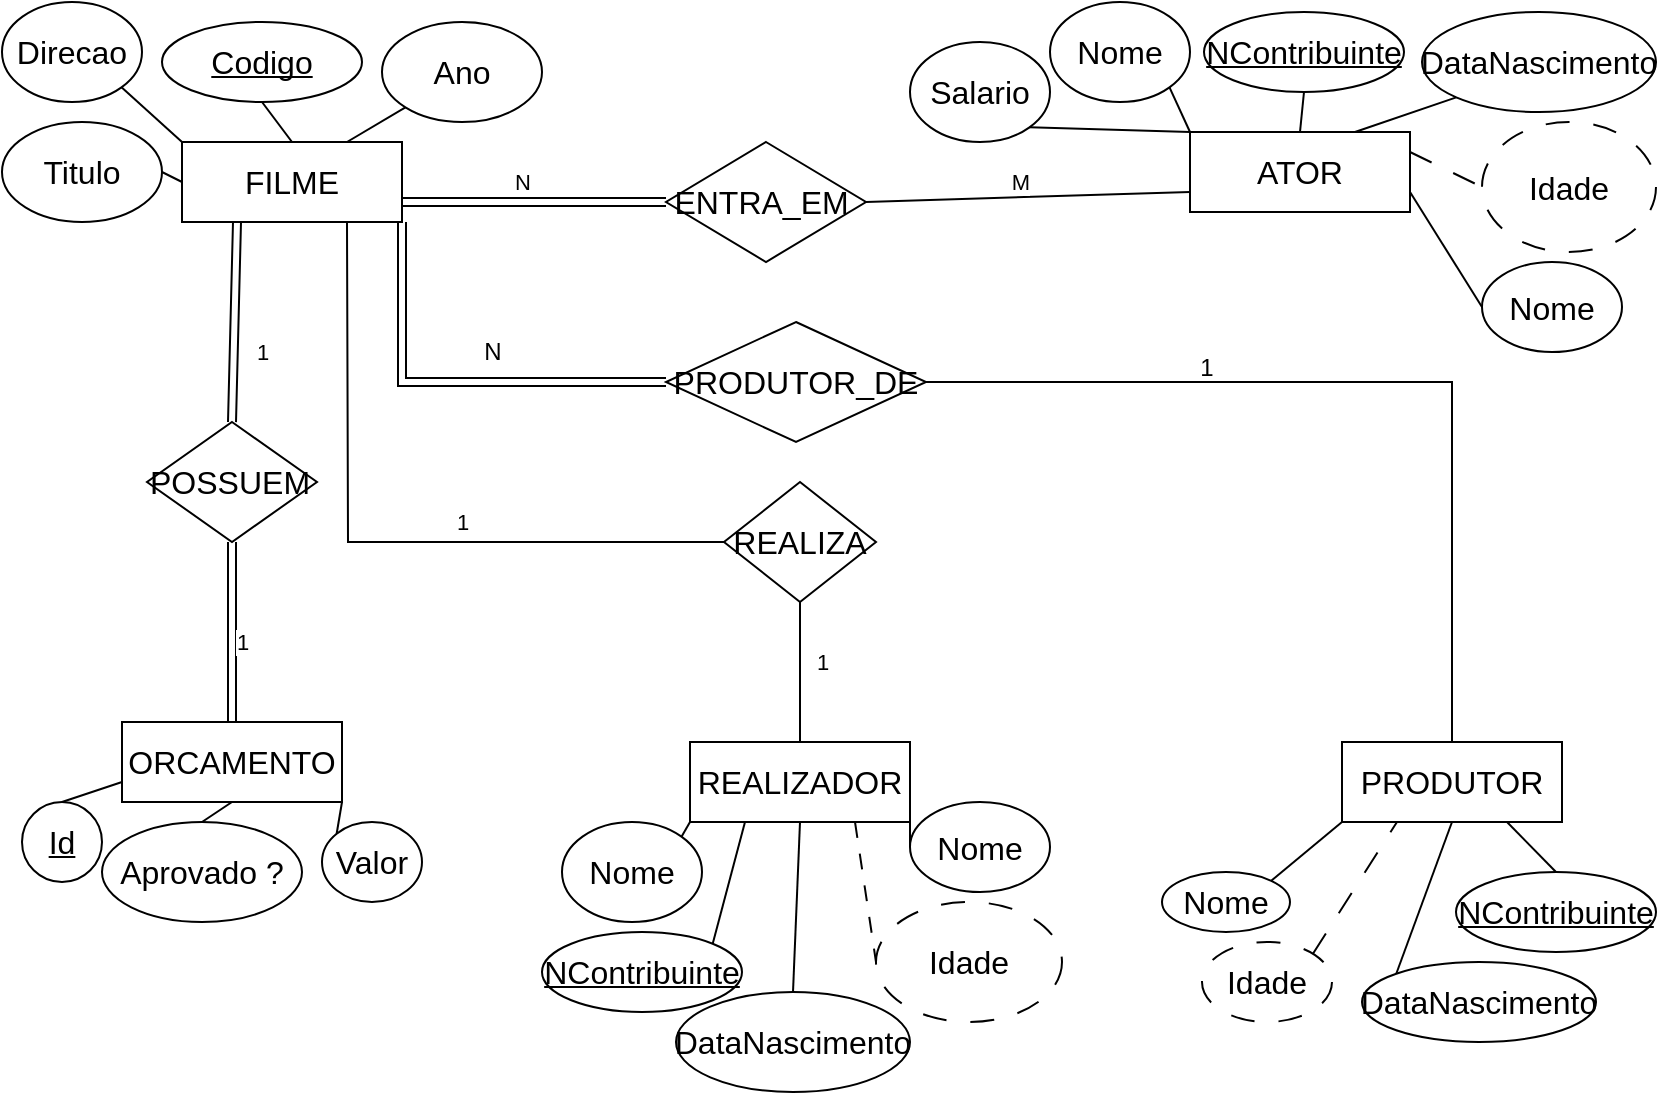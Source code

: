 <mxfile version="28.2.5">
  <diagram name="Página-1" id="8K7tpoxA3R_siYjnnS4K">
    <mxGraphModel dx="1186" dy="755" grid="1" gridSize="10" guides="1" tooltips="1" connect="1" arrows="1" fold="1" page="1" pageScale="1" pageWidth="827" pageHeight="1169" math="0" shadow="0">
      <root>
        <mxCell id="0" />
        <mxCell id="1" parent="0" />
        <mxCell id="0lB4Vq09nzgvaA-5Ge1e-1" value="&lt;b id=&quot;docs-internal-guid-815e2284-7fff-eb22-61d4-32d4265464f4&quot; style=&quot;font-weight:normal;&quot;&gt;&lt;span style=&quot;font-size: 12pt; font-family: Calibri, sans-serif; color: rgb(0, 0, 0); background-color: transparent; font-weight: 400; font-style: normal; font-variant: normal; text-decoration: none; vertical-align: baseline; white-space: pre-wrap;&quot;&gt;FILME&lt;/span&gt;&lt;/b&gt;" style="rounded=0;whiteSpace=wrap;html=1;" parent="1" vertex="1">
          <mxGeometry x="90" y="70" width="110" height="40" as="geometry" />
        </mxCell>
        <mxCell id="0lB4Vq09nzgvaA-5Ge1e-2" value="&lt;span id=&quot;docs-internal-guid-1c5a0b90-7fff-3fd1-f450-5679d7504f5a&quot;&gt;&lt;span style=&quot;font-size: 12pt; font-family: Calibri, sans-serif; background-color: transparent; font-variant-numeric: normal; font-variant-east-asian: normal; font-variant-alternates: normal; font-variant-position: normal; font-variant-emoji: normal; text-decoration-skip-ink: none; vertical-align: baseline; white-space-collapse: preserve;&quot;&gt;Codigo&lt;/span&gt;&lt;/span&gt;" style="ellipse;whiteSpace=wrap;html=1;align=center;fontStyle=4;" parent="1" vertex="1">
          <mxGeometry x="80" y="10" width="100" height="40" as="geometry" />
        </mxCell>
        <mxCell id="0lB4Vq09nzgvaA-5Ge1e-3" value="&lt;span id=&quot;docs-internal-guid-a49dc0af-7fff-7599-b2e2-ed2cc0c8c707&quot;&gt;&lt;span style=&quot;font-size: 12pt; font-family: Calibri, sans-serif; background-color: transparent; font-variant-numeric: normal; font-variant-east-asian: normal; font-variant-alternates: normal; font-variant-position: normal; font-variant-emoji: normal; vertical-align: baseline; white-space-collapse: preserve;&quot;&gt;Titulo&lt;/span&gt;&lt;/span&gt;" style="ellipse;whiteSpace=wrap;html=1;" parent="1" vertex="1">
          <mxGeometry y="60" width="80" height="50" as="geometry" />
        </mxCell>
        <mxCell id="0lB4Vq09nzgvaA-5Ge1e-4" value="&lt;span id=&quot;docs-internal-guid-a49dc0af-7fff-7599-b2e2-ed2cc0c8c707&quot;&gt;&lt;span style=&quot;font-size: 12pt; font-family: Calibri, sans-serif; background-color: transparent; font-variant-numeric: normal; font-variant-east-asian: normal; font-variant-alternates: normal; font-variant-position: normal; font-variant-emoji: normal; vertical-align: baseline; white-space-collapse: preserve;&quot;&gt;Ano&lt;/span&gt;&lt;/span&gt;" style="ellipse;whiteSpace=wrap;html=1;" parent="1" vertex="1">
          <mxGeometry x="190" y="10" width="80" height="50" as="geometry" />
        </mxCell>
        <mxCell id="0lB4Vq09nzgvaA-5Ge1e-5" value="&lt;span id=&quot;docs-internal-guid-3ada2ad1-7fff-e562-e526-2cc0d2ab619f&quot;&gt;&lt;span style=&quot;font-size: 12pt; font-family: Calibri, sans-serif; background-color: transparent; font-variant-numeric: normal; font-variant-east-asian: normal; font-variant-alternates: normal; font-variant-position: normal; font-variant-emoji: normal; vertical-align: baseline; white-space-collapse: preserve;&quot;&gt;Direcao&lt;/span&gt;&lt;/span&gt;" style="ellipse;whiteSpace=wrap;html=1;" parent="1" vertex="1">
          <mxGeometry width="70" height="50" as="geometry" />
        </mxCell>
        <mxCell id="0lB4Vq09nzgvaA-5Ge1e-6" value="" style="endArrow=none;html=1;rounded=0;entryX=1;entryY=1;entryDx=0;entryDy=0;exitX=0;exitY=0;exitDx=0;exitDy=0;" parent="1" source="0lB4Vq09nzgvaA-5Ge1e-1" target="0lB4Vq09nzgvaA-5Ge1e-5" edge="1">
          <mxGeometry width="50" height="50" relative="1" as="geometry">
            <mxPoint x="120" y="200" as="sourcePoint" />
            <mxPoint x="170" y="150" as="targetPoint" />
          </mxGeometry>
        </mxCell>
        <mxCell id="0lB4Vq09nzgvaA-5Ge1e-7" value="" style="endArrow=none;html=1;rounded=0;entryX=1;entryY=0.5;entryDx=0;entryDy=0;exitX=0;exitY=0.5;exitDx=0;exitDy=0;" parent="1" source="0lB4Vq09nzgvaA-5Ge1e-1" target="0lB4Vq09nzgvaA-5Ge1e-3" edge="1">
          <mxGeometry width="50" height="50" relative="1" as="geometry">
            <mxPoint x="40" y="210" as="sourcePoint" />
            <mxPoint x="90" y="160" as="targetPoint" />
          </mxGeometry>
        </mxCell>
        <mxCell id="0lB4Vq09nzgvaA-5Ge1e-8" value="" style="endArrow=none;html=1;rounded=0;entryX=0.5;entryY=1;entryDx=0;entryDy=0;exitX=0.5;exitY=0;exitDx=0;exitDy=0;" parent="1" source="0lB4Vq09nzgvaA-5Ge1e-1" target="0lB4Vq09nzgvaA-5Ge1e-2" edge="1">
          <mxGeometry width="50" height="50" relative="1" as="geometry">
            <mxPoint x="110" y="230" as="sourcePoint" />
            <mxPoint x="160" y="180" as="targetPoint" />
          </mxGeometry>
        </mxCell>
        <mxCell id="0lB4Vq09nzgvaA-5Ge1e-9" value="" style="endArrow=none;html=1;rounded=0;entryX=0;entryY=1;entryDx=0;entryDy=0;exitX=0.75;exitY=0;exitDx=0;exitDy=0;" parent="1" source="0lB4Vq09nzgvaA-5Ge1e-1" target="0lB4Vq09nzgvaA-5Ge1e-4" edge="1">
          <mxGeometry width="50" height="50" relative="1" as="geometry">
            <mxPoint x="280" y="160" as="sourcePoint" />
            <mxPoint x="330" y="110" as="targetPoint" />
          </mxGeometry>
        </mxCell>
        <mxCell id="0lB4Vq09nzgvaA-5Ge1e-10" value="&lt;span id=&quot;docs-internal-guid-6415472f-7fff-2308-1182-6f90fa5653c6&quot;&gt;&lt;span style=&quot;font-size: 12pt; font-family: Calibri, sans-serif; background-color: transparent; font-variant-numeric: normal; font-variant-east-asian: normal; font-variant-alternates: normal; font-variant-position: normal; font-variant-emoji: normal; vertical-align: baseline; white-space-collapse: preserve;&quot;&gt;ATOR&lt;/span&gt;&lt;/span&gt;" style="rounded=0;whiteSpace=wrap;html=1;" parent="1" vertex="1">
          <mxGeometry x="594" y="65" width="110" height="40" as="geometry" />
        </mxCell>
        <mxCell id="0lB4Vq09nzgvaA-5Ge1e-11" value="&lt;span id=&quot;docs-internal-guid-c499b43a-7fff-dcf8-9cac-567bfef0eff2&quot;&gt;&lt;span style=&quot;font-size: 12pt; font-family: Calibri, sans-serif; background-color: transparent; font-variant-numeric: normal; font-variant-east-asian: normal; font-variant-alternates: normal; font-variant-position: normal; font-variant-emoji: normal; text-decoration-skip-ink: none; vertical-align: baseline; white-space-collapse: preserve;&quot;&gt;NContribuinte&lt;/span&gt;&lt;/span&gt;" style="ellipse;whiteSpace=wrap;html=1;align=center;fontStyle=4;" parent="1" vertex="1">
          <mxGeometry x="601" y="5" width="100" height="40" as="geometry" />
        </mxCell>
        <mxCell id="0lB4Vq09nzgvaA-5Ge1e-12" value="&lt;span id=&quot;docs-internal-guid-5a438c75-7fff-9c65-5d62-f699ca10962f&quot;&gt;&lt;span style=&quot;font-size: 12pt; font-family: Calibri, sans-serif; background-color: transparent; font-variant-numeric: normal; font-variant-east-asian: normal; font-variant-alternates: normal; font-variant-position: normal; font-variant-emoji: normal; vertical-align: baseline; white-space-collapse: preserve;&quot;&gt;Idade&lt;/span&gt;&lt;/span&gt;" style="ellipse;whiteSpace=wrap;html=1;dashed=1;dashPattern=12 12;" parent="1" vertex="1">
          <mxGeometry x="740" y="60" width="87" height="65" as="geometry" />
        </mxCell>
        <mxCell id="0lB4Vq09nzgvaA-5Ge1e-13" value="&lt;span id=&quot;docs-internal-guid-d925fdd6-7fff-79f9-32c5-916fdf529162&quot;&gt;&lt;span style=&quot;font-size: 12pt; font-family: Calibri, sans-serif; background-color: transparent; font-variant-numeric: normal; font-variant-east-asian: normal; font-variant-alternates: normal; font-variant-position: normal; font-variant-emoji: normal; vertical-align: baseline; white-space-collapse: preserve;&quot;&gt;DataNascimento&lt;/span&gt;&lt;/span&gt;" style="ellipse;whiteSpace=wrap;html=1;" parent="1" vertex="1">
          <mxGeometry x="710" y="5" width="117" height="50" as="geometry" />
        </mxCell>
        <mxCell id="0lB4Vq09nzgvaA-5Ge1e-14" value="&lt;span id=&quot;docs-internal-guid-c050b3b0-7fff-f0a9-ab74-1cc61df7f707&quot;&gt;&lt;span style=&quot;font-size: 12pt; font-family: Calibri, sans-serif; background-color: transparent; font-variant-numeric: normal; font-variant-east-asian: normal; font-variant-alternates: normal; font-variant-position: normal; font-variant-emoji: normal; vertical-align: baseline; white-space-collapse: preserve;&quot;&gt;Nome&lt;/span&gt;&lt;/span&gt;" style="ellipse;whiteSpace=wrap;html=1;" parent="1" vertex="1">
          <mxGeometry x="524" width="70" height="50" as="geometry" />
        </mxCell>
        <mxCell id="0lB4Vq09nzgvaA-5Ge1e-15" value="" style="endArrow=none;html=1;rounded=0;entryX=1;entryY=1;entryDx=0;entryDy=0;exitX=0;exitY=0;exitDx=0;exitDy=0;" parent="1" source="0lB4Vq09nzgvaA-5Ge1e-10" target="0lB4Vq09nzgvaA-5Ge1e-14" edge="1">
          <mxGeometry width="50" height="50" relative="1" as="geometry">
            <mxPoint x="534" y="230" as="sourcePoint" />
            <mxPoint x="584" y="180" as="targetPoint" />
          </mxGeometry>
        </mxCell>
        <mxCell id="0lB4Vq09nzgvaA-5Ge1e-17" value="" style="endArrow=none;html=1;rounded=0;entryX=0.5;entryY=1;entryDx=0;entryDy=0;exitX=0.5;exitY=0;exitDx=0;exitDy=0;" parent="1" source="0lB4Vq09nzgvaA-5Ge1e-10" target="0lB4Vq09nzgvaA-5Ge1e-11" edge="1">
          <mxGeometry width="50" height="50" relative="1" as="geometry">
            <mxPoint x="524" y="260" as="sourcePoint" />
            <mxPoint x="574" y="210" as="targetPoint" />
          </mxGeometry>
        </mxCell>
        <mxCell id="0lB4Vq09nzgvaA-5Ge1e-18" value="" style="endArrow=none;html=1;rounded=0;entryX=0;entryY=1;entryDx=0;entryDy=0;exitX=0.75;exitY=0;exitDx=0;exitDy=0;" parent="1" source="0lB4Vq09nzgvaA-5Ge1e-10" target="0lB4Vq09nzgvaA-5Ge1e-13" edge="1">
          <mxGeometry width="50" height="50" relative="1" as="geometry">
            <mxPoint x="694" y="190" as="sourcePoint" />
            <mxPoint x="744" y="140" as="targetPoint" />
          </mxGeometry>
        </mxCell>
        <mxCell id="0lB4Vq09nzgvaA-5Ge1e-20" value="&lt;span id=&quot;docs-internal-guid-80e61f0a-7fff-ccb0-1d2e-0b29a3cf2f2e&quot;&gt;&lt;span style=&quot;font-size: 12pt; font-family: Calibri, sans-serif; background-color: transparent; font-variant-numeric: normal; font-variant-east-asian: normal; font-variant-alternates: normal; font-variant-position: normal; font-variant-emoji: normal; vertical-align: baseline; white-space-collapse: preserve;&quot;&gt;Salario&lt;/span&gt;&lt;/span&gt;" style="ellipse;whiteSpace=wrap;html=1;" parent="1" vertex="1">
          <mxGeometry x="454" y="20" width="70" height="50" as="geometry" />
        </mxCell>
        <mxCell id="0lB4Vq09nzgvaA-5Ge1e-21" value="&lt;span id=&quot;docs-internal-guid-c050b3b0-7fff-f0a9-ab74-1cc61df7f707&quot;&gt;&lt;span style=&quot;font-size: 12pt; font-family: Calibri, sans-serif; background-color: transparent; font-variant-numeric: normal; font-variant-east-asian: normal; font-variant-alternates: normal; font-variant-position: normal; font-variant-emoji: normal; vertical-align: baseline; white-space-collapse: preserve;&quot;&gt;Nome&lt;/span&gt;&lt;/span&gt;" style="ellipse;whiteSpace=wrap;html=1;" parent="1" vertex="1">
          <mxGeometry x="740" y="130" width="70" height="45" as="geometry" />
        </mxCell>
        <mxCell id="0lB4Vq09nzgvaA-5Ge1e-23" value="" style="endArrow=none;html=1;rounded=0;entryX=1;entryY=1;entryDx=0;entryDy=0;exitX=0;exitY=0;exitDx=0;exitDy=0;" parent="1" source="0lB4Vq09nzgvaA-5Ge1e-10" target="0lB4Vq09nzgvaA-5Ge1e-20" edge="1">
          <mxGeometry width="50" height="50" relative="1" as="geometry">
            <mxPoint x="510" y="180" as="sourcePoint" />
            <mxPoint x="560" y="130" as="targetPoint" />
          </mxGeometry>
        </mxCell>
        <mxCell id="0lB4Vq09nzgvaA-5Ge1e-24" value="" style="endArrow=none;html=1;rounded=0;entryX=0;entryY=0.5;entryDx=0;entryDy=0;exitX=1;exitY=0.25;exitDx=0;exitDy=0;dashed=1;dashPattern=12 12;" parent="1" source="0lB4Vq09nzgvaA-5Ge1e-10" target="0lB4Vq09nzgvaA-5Ge1e-12" edge="1">
          <mxGeometry width="50" height="50" relative="1" as="geometry">
            <mxPoint x="640" y="290" as="sourcePoint" />
            <mxPoint x="690" y="240" as="targetPoint" />
          </mxGeometry>
        </mxCell>
        <mxCell id="0lB4Vq09nzgvaA-5Ge1e-25" value="" style="endArrow=none;html=1;rounded=0;entryX=0;entryY=0.5;entryDx=0;entryDy=0;exitX=1;exitY=0.75;exitDx=0;exitDy=0;" parent="1" source="0lB4Vq09nzgvaA-5Ge1e-10" target="0lB4Vq09nzgvaA-5Ge1e-21" edge="1">
          <mxGeometry width="50" height="50" relative="1" as="geometry">
            <mxPoint x="530" y="310" as="sourcePoint" />
            <mxPoint x="580" y="260" as="targetPoint" />
          </mxGeometry>
        </mxCell>
        <mxCell id="0lB4Vq09nzgvaA-5Ge1e-26" value="&lt;span id=&quot;docs-internal-guid-45fd0d4c-7fff-7de2-0f86-fea19dea1c58&quot;&gt;&lt;span style=&quot;font-size: 12pt; font-family: Calibri, sans-serif; background-color: transparent; font-variant-numeric: normal; font-variant-east-asian: normal; font-variant-alternates: normal; font-variant-position: normal; font-variant-emoji: normal; vertical-align: baseline; white-space-collapse: preserve;&quot;&gt;REALIZADOR&lt;/span&gt;&lt;/span&gt;" style="rounded=0;whiteSpace=wrap;html=1;" parent="1" vertex="1">
          <mxGeometry x="344" y="370" width="110" height="40" as="geometry" />
        </mxCell>
        <mxCell id="0lB4Vq09nzgvaA-5Ge1e-27" value="&lt;span id=&quot;docs-internal-guid-c499b43a-7fff-dcf8-9cac-567bfef0eff2&quot;&gt;&lt;span style=&quot;font-size: 12pt; font-family: Calibri, sans-serif; background-color: transparent; font-variant-numeric: normal; font-variant-east-asian: normal; font-variant-alternates: normal; font-variant-position: normal; font-variant-emoji: normal; text-decoration-skip-ink: none; vertical-align: baseline; white-space-collapse: preserve;&quot;&gt;NContribuinte&lt;/span&gt;&lt;/span&gt;" style="ellipse;whiteSpace=wrap;html=1;align=center;fontStyle=4;" parent="1" vertex="1">
          <mxGeometry x="270" y="465" width="100" height="40" as="geometry" />
        </mxCell>
        <mxCell id="0lB4Vq09nzgvaA-5Ge1e-28" value="&lt;span id=&quot;docs-internal-guid-5a438c75-7fff-9c65-5d62-f699ca10962f&quot;&gt;&lt;span style=&quot;font-size: 12pt; font-family: Calibri, sans-serif; background-color: transparent; font-variant-numeric: normal; font-variant-east-asian: normal; font-variant-alternates: normal; font-variant-position: normal; font-variant-emoji: normal; vertical-align: baseline; white-space-collapse: preserve;&quot;&gt;Idade&lt;/span&gt;&lt;/span&gt;" style="ellipse;whiteSpace=wrap;html=1;dashed=1;dashPattern=12 12;" parent="1" vertex="1">
          <mxGeometry x="437" y="450" width="93" height="60" as="geometry" />
        </mxCell>
        <mxCell id="0lB4Vq09nzgvaA-5Ge1e-29" value="&lt;span id=&quot;docs-internal-guid-d925fdd6-7fff-79f9-32c5-916fdf529162&quot;&gt;&lt;span style=&quot;font-size: 12pt; font-family: Calibri, sans-serif; background-color: transparent; font-variant-numeric: normal; font-variant-east-asian: normal; font-variant-alternates: normal; font-variant-position: normal; font-variant-emoji: normal; vertical-align: baseline; white-space-collapse: preserve;&quot;&gt;DataNascimento&lt;/span&gt;&lt;/span&gt;" style="ellipse;whiteSpace=wrap;html=1;" parent="1" vertex="1">
          <mxGeometry x="337" y="495" width="117" height="50" as="geometry" />
        </mxCell>
        <mxCell id="0lB4Vq09nzgvaA-5Ge1e-30" value="" style="endArrow=none;html=1;rounded=0;entryX=1;entryY=0;entryDx=0;entryDy=0;exitX=0;exitY=1;exitDx=0;exitDy=0;" parent="1" source="0lB4Vq09nzgvaA-5Ge1e-26" target="0lB4Vq09nzgvaA-5Ge1e-38" edge="1">
          <mxGeometry width="50" height="50" relative="1" as="geometry">
            <mxPoint x="280" y="505" as="sourcePoint" />
            <mxPoint x="330" y="318" as="targetPoint" />
          </mxGeometry>
        </mxCell>
        <mxCell id="0lB4Vq09nzgvaA-5Ge1e-31" value="" style="endArrow=none;html=1;rounded=0;entryX=1;entryY=0;entryDx=0;entryDy=0;exitX=0.25;exitY=1;exitDx=0;exitDy=0;" parent="1" source="0lB4Vq09nzgvaA-5Ge1e-26" target="0lB4Vq09nzgvaA-5Ge1e-27" edge="1">
          <mxGeometry width="50" height="50" relative="1" as="geometry">
            <mxPoint x="270" y="535" as="sourcePoint" />
            <mxPoint x="320" y="485" as="targetPoint" />
          </mxGeometry>
        </mxCell>
        <mxCell id="0lB4Vq09nzgvaA-5Ge1e-32" value="" style="endArrow=none;html=1;rounded=0;entryX=0.5;entryY=0;entryDx=0;entryDy=0;exitX=0.5;exitY=1;exitDx=0;exitDy=0;" parent="1" source="0lB4Vq09nzgvaA-5Ge1e-26" target="0lB4Vq09nzgvaA-5Ge1e-29" edge="1">
          <mxGeometry width="50" height="50" relative="1" as="geometry">
            <mxPoint x="440" y="465" as="sourcePoint" />
            <mxPoint x="490" y="415" as="targetPoint" />
          </mxGeometry>
        </mxCell>
        <mxCell id="0lB4Vq09nzgvaA-5Ge1e-34" value="&lt;span id=&quot;docs-internal-guid-c050b3b0-7fff-f0a9-ab74-1cc61df7f707&quot;&gt;&lt;span style=&quot;font-size: 12pt; font-family: Calibri, sans-serif; background-color: transparent; font-variant-numeric: normal; font-variant-east-asian: normal; font-variant-alternates: normal; font-variant-position: normal; font-variant-emoji: normal; vertical-align: baseline; white-space-collapse: preserve;&quot;&gt;Nome&lt;/span&gt;&lt;/span&gt;" style="ellipse;whiteSpace=wrap;html=1;" parent="1" vertex="1">
          <mxGeometry x="454" y="400" width="70" height="45" as="geometry" />
        </mxCell>
        <mxCell id="0lB4Vq09nzgvaA-5Ge1e-36" value="" style="endArrow=none;html=1;rounded=0;entryX=0;entryY=0.5;entryDx=0;entryDy=0;exitX=0.75;exitY=1;exitDx=0;exitDy=0;dashed=1;dashPattern=8 8;" parent="1" source="0lB4Vq09nzgvaA-5Ge1e-26" target="0lB4Vq09nzgvaA-5Ge1e-28" edge="1">
          <mxGeometry width="50" height="50" relative="1" as="geometry">
            <mxPoint x="386" y="565" as="sourcePoint" />
            <mxPoint x="436" y="515" as="targetPoint" />
          </mxGeometry>
        </mxCell>
        <mxCell id="0lB4Vq09nzgvaA-5Ge1e-37" value="" style="endArrow=none;html=1;rounded=0;entryX=0;entryY=0.5;entryDx=0;entryDy=0;exitX=1;exitY=1;exitDx=0;exitDy=0;" parent="1" source="0lB4Vq09nzgvaA-5Ge1e-26" target="0lB4Vq09nzgvaA-5Ge1e-34" edge="1">
          <mxGeometry width="50" height="50" relative="1" as="geometry">
            <mxPoint x="490" y="400" as="sourcePoint" />
            <mxPoint x="326" y="535" as="targetPoint" />
          </mxGeometry>
        </mxCell>
        <mxCell id="0lB4Vq09nzgvaA-5Ge1e-38" value="&lt;span id=&quot;docs-internal-guid-c050b3b0-7fff-f0a9-ab74-1cc61df7f707&quot;&gt;&lt;span style=&quot;font-size: 12pt; font-family: Calibri, sans-serif; background-color: transparent; font-variant-numeric: normal; font-variant-east-asian: normal; font-variant-alternates: normal; font-variant-position: normal; font-variant-emoji: normal; vertical-align: baseline; white-space-collapse: preserve;&quot;&gt;Nome&lt;/span&gt;&lt;/span&gt;" style="ellipse;whiteSpace=wrap;html=1;" parent="1" vertex="1">
          <mxGeometry x="280" y="410" width="70" height="50" as="geometry" />
        </mxCell>
        <mxCell id="0lB4Vq09nzgvaA-5Ge1e-39" value="&lt;span id=&quot;docs-internal-guid-3d1653a0-7fff-4349-0afc-a52193a4a132&quot;&gt;&lt;span style=&quot;font-size: 12pt; font-family: Calibri, sans-serif; background-color: transparent; font-variant-numeric: normal; font-variant-east-asian: normal; font-variant-alternates: normal; font-variant-position: normal; font-variant-emoji: normal; vertical-align: baseline; white-space-collapse: preserve;&quot;&gt;PRODUTOR&lt;/span&gt;&lt;/span&gt;" style="rounded=0;whiteSpace=wrap;html=1;" parent="1" vertex="1">
          <mxGeometry x="670" y="370" width="110" height="40" as="geometry" />
        </mxCell>
        <mxCell id="0lB4Vq09nzgvaA-5Ge1e-40" value="&lt;span id=&quot;docs-internal-guid-165ad30c-7fff-60be-198a-03f38afca0aa&quot;&gt;&lt;span style=&quot;font-size: 12pt; font-family: Calibri, sans-serif; background-color: transparent; font-variant-numeric: normal; font-variant-east-asian: normal; font-variant-alternates: normal; font-variant-position: normal; font-variant-emoji: normal; vertical-align: baseline; white-space-collapse: preserve;&quot;&gt;ORCAMENTO&lt;/span&gt;&lt;/span&gt;" style="rounded=0;whiteSpace=wrap;html=1;" parent="1" vertex="1">
          <mxGeometry x="60" y="360" width="110" height="40" as="geometry" />
        </mxCell>
        <mxCell id="0lB4Vq09nzgvaA-5Ge1e-41" value="&lt;span id=&quot;docs-internal-guid-1e6c0511-7fff-9fca-7ff2-03e77b7e201c&quot;&gt;&lt;span style=&quot;font-size: 12pt; font-family: Calibri, sans-serif; background-color: transparent; font-variant-numeric: normal; font-variant-east-asian: normal; font-variant-alternates: normal; font-variant-position: normal; font-variant-emoji: normal; text-decoration-skip-ink: none; vertical-align: baseline; white-space-collapse: preserve;&quot;&gt;Id&lt;/span&gt;&lt;/span&gt;" style="ellipse;whiteSpace=wrap;html=1;align=center;fontStyle=4;" parent="1" vertex="1">
          <mxGeometry x="10" y="400" width="40" height="40" as="geometry" />
        </mxCell>
        <mxCell id="0lB4Vq09nzgvaA-5Ge1e-43" value="&lt;span id=&quot;docs-internal-guid-c3d513ac-7fff-f8e7-2725-ab80e7daf949&quot;&gt;&lt;span style=&quot;font-size: 12pt; font-family: Calibri, sans-serif; background-color: transparent; font-variant-numeric: normal; font-variant-east-asian: normal; font-variant-alternates: normal; font-variant-position: normal; font-variant-emoji: normal; vertical-align: baseline; white-space-collapse: preserve;&quot;&gt;Valor&lt;/span&gt;&lt;/span&gt;" style="ellipse;whiteSpace=wrap;html=1;" parent="1" vertex="1">
          <mxGeometry x="160" y="410" width="50" height="40" as="geometry" />
        </mxCell>
        <mxCell id="0lB4Vq09nzgvaA-5Ge1e-44" value="&lt;span id=&quot;docs-internal-guid-97f9ce97-7fff-d372-d03e-e07249d8e8b6&quot;&gt;&lt;span style=&quot;font-size: 12pt; font-family: Calibri, sans-serif; background-color: transparent; font-variant-numeric: normal; font-variant-east-asian: normal; font-variant-alternates: normal; font-variant-position: normal; font-variant-emoji: normal; vertical-align: baseline; white-space-collapse: preserve;&quot;&gt;Aprovado ?&lt;/span&gt;&lt;/span&gt;" style="ellipse;whiteSpace=wrap;html=1;" parent="1" vertex="1">
          <mxGeometry x="50" y="410" width="100" height="50" as="geometry" />
        </mxCell>
        <mxCell id="0lB4Vq09nzgvaA-5Ge1e-45" value="&lt;span id=&quot;docs-internal-guid-c499b43a-7fff-dcf8-9cac-567bfef0eff2&quot;&gt;&lt;span style=&quot;font-size: 12pt; font-family: Calibri, sans-serif; background-color: transparent; font-variant-numeric: normal; font-variant-east-asian: normal; font-variant-alternates: normal; font-variant-position: normal; font-variant-emoji: normal; text-decoration-skip-ink: none; vertical-align: baseline; white-space-collapse: preserve;&quot;&gt;NContribuinte&lt;/span&gt;&lt;/span&gt;" style="ellipse;whiteSpace=wrap;html=1;align=center;fontStyle=4;" parent="1" vertex="1">
          <mxGeometry x="727" y="435" width="100" height="40" as="geometry" />
        </mxCell>
        <mxCell id="0lB4Vq09nzgvaA-5Ge1e-46" value="&lt;span id=&quot;docs-internal-guid-c050b3b0-7fff-f0a9-ab74-1cc61df7f707&quot;&gt;&lt;span style=&quot;font-size: 12pt; font-family: Calibri, sans-serif; background-color: transparent; font-variant-numeric: normal; font-variant-east-asian: normal; font-variant-alternates: normal; font-variant-position: normal; font-variant-emoji: normal; vertical-align: baseline; white-space-collapse: preserve;&quot;&gt;Nome&lt;/span&gt;&lt;/span&gt;" style="ellipse;whiteSpace=wrap;html=1;" parent="1" vertex="1">
          <mxGeometry x="580" y="435" width="64" height="30" as="geometry" />
        </mxCell>
        <mxCell id="0lB4Vq09nzgvaA-5Ge1e-47" value="&lt;span id=&quot;docs-internal-guid-5a438c75-7fff-9c65-5d62-f699ca10962f&quot;&gt;&lt;span style=&quot;font-size: 12pt; font-family: Calibri, sans-serif; background-color: transparent; font-variant-numeric: normal; font-variant-east-asian: normal; font-variant-alternates: normal; font-variant-position: normal; font-variant-emoji: normal; vertical-align: baseline; white-space-collapse: preserve;&quot;&gt;Idade&lt;/span&gt;&lt;/span&gt;" style="ellipse;whiteSpace=wrap;html=1;dashed=1;dashPattern=12 12;" parent="1" vertex="1">
          <mxGeometry x="600" y="470" width="65" height="40" as="geometry" />
        </mxCell>
        <mxCell id="0lB4Vq09nzgvaA-5Ge1e-48" value="&lt;span id=&quot;docs-internal-guid-d925fdd6-7fff-79f9-32c5-916fdf529162&quot;&gt;&lt;span style=&quot;font-size: 12pt; font-family: Calibri, sans-serif; background-color: transparent; font-variant-numeric: normal; font-variant-east-asian: normal; font-variant-alternates: normal; font-variant-position: normal; font-variant-emoji: normal; vertical-align: baseline; white-space-collapse: preserve;&quot;&gt;DataNascimento&lt;/span&gt;&lt;/span&gt;" style="ellipse;whiteSpace=wrap;html=1;" parent="1" vertex="1">
          <mxGeometry x="680" y="480" width="117" height="40" as="geometry" />
        </mxCell>
        <mxCell id="0lB4Vq09nzgvaA-5Ge1e-49" value="&lt;span id=&quot;docs-internal-guid-70a4a648-7fff-fadc-f8a3-f19f3f8d83e5&quot;&gt;&lt;span style=&quot;font-size: 12pt; font-family: Calibri, sans-serif; background-color: transparent; font-variant-numeric: normal; font-variant-east-asian: normal; font-variant-alternates: normal; font-variant-position: normal; font-variant-emoji: normal; vertical-align: baseline; white-space-collapse: preserve;&quot;&gt;ENTRA_EM &lt;/span&gt;&lt;/span&gt;" style="rhombus;whiteSpace=wrap;html=1;" parent="1" vertex="1">
          <mxGeometry x="332" y="70" width="100" height="60" as="geometry" />
        </mxCell>
        <mxCell id="0lB4Vq09nzgvaA-5Ge1e-50" value="&lt;span id=&quot;docs-internal-guid-e9f00866-7fff-3a86-4756-fbc6b9b9ebce&quot;&gt;&lt;span style=&quot;font-size: 12pt; font-family: Calibri, sans-serif; background-color: transparent; font-variant-numeric: normal; font-variant-east-asian: normal; font-variant-alternates: normal; font-variant-position: normal; font-variant-emoji: normal; vertical-align: baseline; white-space-collapse: preserve;&quot;&gt;REALIZA&lt;/span&gt;&lt;/span&gt;" style="rhombus;whiteSpace=wrap;html=1;" parent="1" vertex="1">
          <mxGeometry x="361" y="240" width="76" height="60" as="geometry" />
        </mxCell>
        <mxCell id="0lB4Vq09nzgvaA-5Ge1e-51" value="&lt;span id=&quot;docs-internal-guid-36789861-7fff-92a0-07ba-5bb289ee6487&quot;&gt;&lt;span style=&quot;font-size: 12pt; font-family: Calibri, sans-serif; background-color: transparent; font-variant-numeric: normal; font-variant-east-asian: normal; font-variant-alternates: normal; font-variant-position: normal; font-variant-emoji: normal; vertical-align: baseline; white-space-collapse: preserve;&quot;&gt;PRODUTOR_DE&lt;/span&gt;&lt;/span&gt;" style="rhombus;whiteSpace=wrap;html=1;" parent="1" vertex="1">
          <mxGeometry x="332" y="160" width="130" height="60" as="geometry" />
        </mxCell>
        <mxCell id="0lB4Vq09nzgvaA-5Ge1e-52" value="&lt;span id=&quot;docs-internal-guid-87538622-7fff-ea3c-db77-05362fa72fff&quot;&gt;&lt;span style=&quot;font-size: 12pt; font-family: Calibri, sans-serif; background-color: transparent; font-variant-numeric: normal; font-variant-east-asian: normal; font-variant-alternates: normal; font-variant-position: normal; font-variant-emoji: normal; vertical-align: baseline; white-space-collapse: preserve;&quot;&gt;POSSUEM &lt;/span&gt;&lt;/span&gt;" style="rhombus;whiteSpace=wrap;html=1;" parent="1" vertex="1">
          <mxGeometry x="72.5" y="210" width="85" height="60" as="geometry" />
        </mxCell>
        <mxCell id="0lB4Vq09nzgvaA-5Ge1e-55" value="" style="endArrow=none;html=1;rounded=0;entryX=0;entryY=0.75;entryDx=0;entryDy=0;exitX=1;exitY=0.5;exitDx=0;exitDy=0;" parent="1" source="0lB4Vq09nzgvaA-5Ge1e-49" target="0lB4Vq09nzgvaA-5Ge1e-10" edge="1">
          <mxGeometry width="50" height="50" relative="1" as="geometry">
            <mxPoint x="460" y="170" as="sourcePoint" />
            <mxPoint x="510" y="120" as="targetPoint" />
          </mxGeometry>
        </mxCell>
        <mxCell id="dgRP-x1t_Kcbrk2lC0J6-2" value="M" style="edgeLabel;html=1;align=center;verticalAlign=middle;resizable=0;points=[];" vertex="1" connectable="0" parent="0lB4Vq09nzgvaA-5Ge1e-55">
          <mxGeometry x="-0.05" relative="1" as="geometry">
            <mxPoint y="-8" as="offset" />
          </mxGeometry>
        </mxCell>
        <mxCell id="0lB4Vq09nzgvaA-5Ge1e-56" value="" style="shape=link;html=1;rounded=0;entryX=0;entryY=0.5;entryDx=0;entryDy=0;exitX=1;exitY=0.75;exitDx=0;exitDy=0;" parent="1" source="0lB4Vq09nzgvaA-5Ge1e-1" target="0lB4Vq09nzgvaA-5Ge1e-49" edge="1">
          <mxGeometry width="100" relative="1" as="geometry">
            <mxPoint x="190" y="150" as="sourcePoint" />
            <mxPoint x="290" y="150" as="targetPoint" />
          </mxGeometry>
        </mxCell>
        <mxCell id="0lB4Vq09nzgvaA-5Ge1e-59" value="N" style="edgeLabel;html=1;align=center;verticalAlign=middle;resizable=0;points=[];" parent="0lB4Vq09nzgvaA-5Ge1e-56" vertex="1" connectable="0">
          <mxGeometry x="-0.061" relative="1" as="geometry">
            <mxPoint x="-2" y="-10" as="offset" />
          </mxGeometry>
        </mxCell>
        <mxCell id="0lB4Vq09nzgvaA-5Ge1e-57" value="" style="endArrow=none;html=1;rounded=0;entryX=0.75;entryY=1;entryDx=0;entryDy=0;exitX=0;exitY=0.5;exitDx=0;exitDy=0;" parent="1" source="0lB4Vq09nzgvaA-5Ge1e-50" target="0lB4Vq09nzgvaA-5Ge1e-1" edge="1">
          <mxGeometry width="50" height="50" relative="1" as="geometry">
            <mxPoint x="240" y="210" as="sourcePoint" />
            <mxPoint x="160" y="140" as="targetPoint" />
            <Array as="points">
              <mxPoint x="173" y="270" />
            </Array>
          </mxGeometry>
        </mxCell>
        <mxCell id="dgRP-x1t_Kcbrk2lC0J6-12" value="1" style="edgeLabel;html=1;align=center;verticalAlign=middle;resizable=0;points=[];" vertex="1" connectable="0" parent="0lB4Vq09nzgvaA-5Ge1e-57">
          <mxGeometry x="-0.253" y="-3" relative="1" as="geometry">
            <mxPoint x="-1" y="-7" as="offset" />
          </mxGeometry>
        </mxCell>
        <mxCell id="0lB4Vq09nzgvaA-5Ge1e-60" value="" style="endArrow=none;html=1;rounded=0;entryX=0.5;entryY=1;entryDx=0;entryDy=0;exitX=0.5;exitY=0;exitDx=0;exitDy=0;" parent="1" source="0lB4Vq09nzgvaA-5Ge1e-26" target="0lB4Vq09nzgvaA-5Ge1e-50" edge="1">
          <mxGeometry width="50" height="50" relative="1" as="geometry">
            <mxPoint x="370" y="390" as="sourcePoint" />
            <mxPoint x="420" y="340" as="targetPoint" />
          </mxGeometry>
        </mxCell>
        <mxCell id="0lB4Vq09nzgvaA-5Ge1e-61" value="1" style="edgeLabel;html=1;align=center;verticalAlign=middle;resizable=0;points=[];" parent="0lB4Vq09nzgvaA-5Ge1e-60" vertex="1" connectable="0">
          <mxGeometry x="0.343" y="1" relative="1" as="geometry">
            <mxPoint x="12" y="7" as="offset" />
          </mxGeometry>
        </mxCell>
        <mxCell id="dgRP-x1t_Kcbrk2lC0J6-3" value="" style="endArrow=none;html=1;rounded=0;entryX=1;entryY=0.5;entryDx=0;entryDy=0;exitX=0.5;exitY=0;exitDx=0;exitDy=0;" edge="1" parent="1" source="0lB4Vq09nzgvaA-5Ge1e-39" target="0lB4Vq09nzgvaA-5Ge1e-51">
          <mxGeometry width="50" height="50" relative="1" as="geometry">
            <mxPoint x="670" y="340" as="sourcePoint" />
            <mxPoint x="720" y="290" as="targetPoint" />
            <Array as="points">
              <mxPoint x="725" y="190" />
            </Array>
          </mxGeometry>
        </mxCell>
        <mxCell id="dgRP-x1t_Kcbrk2lC0J6-5" value="" style="shape=link;html=1;rounded=0;entryX=0.25;entryY=1;entryDx=0;entryDy=0;exitX=0.5;exitY=0;exitDx=0;exitDy=0;" edge="1" parent="1" source="0lB4Vq09nzgvaA-5Ge1e-52" target="0lB4Vq09nzgvaA-5Ge1e-1">
          <mxGeometry width="100" relative="1" as="geometry">
            <mxPoint x="50" y="170" as="sourcePoint" />
            <mxPoint x="120" y="130" as="targetPoint" />
          </mxGeometry>
        </mxCell>
        <mxCell id="dgRP-x1t_Kcbrk2lC0J6-8" value="1" style="edgeLabel;html=1;align=center;verticalAlign=middle;resizable=0;points=[];" vertex="1" connectable="0" parent="dgRP-x1t_Kcbrk2lC0J6-5">
          <mxGeometry x="-0.2" relative="1" as="geometry">
            <mxPoint x="14" y="5" as="offset" />
          </mxGeometry>
        </mxCell>
        <mxCell id="dgRP-x1t_Kcbrk2lC0J6-6" value="" style="shape=link;html=1;rounded=0;entryX=0.5;entryY=1;entryDx=0;entryDy=0;exitX=0.5;exitY=0;exitDx=0;exitDy=0;" edge="1" parent="1" source="0lB4Vq09nzgvaA-5Ge1e-40" target="0lB4Vq09nzgvaA-5Ge1e-52">
          <mxGeometry width="100" relative="1" as="geometry">
            <mxPoint x="10" y="310" as="sourcePoint" />
            <mxPoint x="110" y="310" as="targetPoint" />
          </mxGeometry>
        </mxCell>
        <mxCell id="dgRP-x1t_Kcbrk2lC0J6-7" value="1" style="edgeLabel;html=1;align=center;verticalAlign=middle;resizable=0;points=[];" vertex="1" connectable="0" parent="dgRP-x1t_Kcbrk2lC0J6-6">
          <mxGeometry y="4" relative="1" as="geometry">
            <mxPoint x="9" y="5" as="offset" />
          </mxGeometry>
        </mxCell>
        <mxCell id="dgRP-x1t_Kcbrk2lC0J6-9" value="" style="shape=link;html=1;rounded=0;entryX=0;entryY=0.5;entryDx=0;entryDy=0;exitX=1;exitY=1;exitDx=0;exitDy=0;" edge="1" parent="1" source="0lB4Vq09nzgvaA-5Ge1e-1" target="0lB4Vq09nzgvaA-5Ge1e-51">
          <mxGeometry width="100" relative="1" as="geometry">
            <mxPoint x="200" y="130" as="sourcePoint" />
            <mxPoint x="310" y="170" as="targetPoint" />
            <Array as="points">
              <mxPoint x="200" y="190" />
            </Array>
          </mxGeometry>
        </mxCell>
        <mxCell id="dgRP-x1t_Kcbrk2lC0J6-10" value="N" style="text;html=1;align=center;verticalAlign=middle;resizable=0;points=[];autosize=1;strokeColor=none;fillColor=none;" vertex="1" parent="1">
          <mxGeometry x="230" y="160" width="30" height="30" as="geometry" />
        </mxCell>
        <mxCell id="dgRP-x1t_Kcbrk2lC0J6-11" value="1" style="text;html=1;align=center;verticalAlign=middle;resizable=0;points=[];autosize=1;strokeColor=none;fillColor=none;" vertex="1" parent="1">
          <mxGeometry x="587" y="168" width="30" height="30" as="geometry" />
        </mxCell>
        <mxCell id="dgRP-x1t_Kcbrk2lC0J6-13" value="" style="endArrow=none;html=1;rounded=0;entryX=0;entryY=1;entryDx=0;entryDy=0;exitX=1;exitY=0;exitDx=0;exitDy=0;" edge="1" parent="1" source="0lB4Vq09nzgvaA-5Ge1e-46" target="0lB4Vq09nzgvaA-5Ge1e-39">
          <mxGeometry width="50" height="50" relative="1" as="geometry">
            <mxPoint x="620" y="460" as="sourcePoint" />
            <mxPoint x="670" y="430" as="targetPoint" />
          </mxGeometry>
        </mxCell>
        <mxCell id="dgRP-x1t_Kcbrk2lC0J6-14" value="" style="endArrow=none;html=1;rounded=0;entryX=0.25;entryY=1;entryDx=0;entryDy=0;exitX=1;exitY=0;exitDx=0;exitDy=0;dashed=1;dashPattern=12 12;" edge="1" parent="1" source="0lB4Vq09nzgvaA-5Ge1e-47" target="0lB4Vq09nzgvaA-5Ge1e-39">
          <mxGeometry width="50" height="50" relative="1" as="geometry">
            <mxPoint x="650" y="480" as="sourcePoint" />
            <mxPoint x="690" y="440" as="targetPoint" />
          </mxGeometry>
        </mxCell>
        <mxCell id="dgRP-x1t_Kcbrk2lC0J6-15" value="" style="endArrow=none;html=1;rounded=0;entryX=0.5;entryY=1;entryDx=0;entryDy=0;exitX=0;exitY=0;exitDx=0;exitDy=0;" edge="1" parent="1" source="0lB4Vq09nzgvaA-5Ge1e-48" target="0lB4Vq09nzgvaA-5Ge1e-39">
          <mxGeometry width="50" height="50" relative="1" as="geometry">
            <mxPoint x="670" y="610" as="sourcePoint" />
            <mxPoint x="710" y="430" as="targetPoint" />
          </mxGeometry>
        </mxCell>
        <mxCell id="dgRP-x1t_Kcbrk2lC0J6-16" value="" style="endArrow=none;html=1;rounded=0;entryX=0.75;entryY=1;entryDx=0;entryDy=0;exitX=0.5;exitY=0;exitDx=0;exitDy=0;" edge="1" parent="1" source="0lB4Vq09nzgvaA-5Ge1e-45" target="0lB4Vq09nzgvaA-5Ge1e-39">
          <mxGeometry width="50" height="50" relative="1" as="geometry">
            <mxPoint x="660" y="610" as="sourcePoint" />
            <mxPoint x="710" y="560" as="targetPoint" />
          </mxGeometry>
        </mxCell>
        <mxCell id="dgRP-x1t_Kcbrk2lC0J6-17" value="" style="endArrow=none;html=1;rounded=0;entryX=0;entryY=0.75;entryDx=0;entryDy=0;exitX=0.5;exitY=0;exitDx=0;exitDy=0;" edge="1" parent="1" source="0lB4Vq09nzgvaA-5Ge1e-41" target="0lB4Vq09nzgvaA-5Ge1e-40">
          <mxGeometry width="50" height="50" relative="1" as="geometry">
            <mxPoint x="20" y="540" as="sourcePoint" />
            <mxPoint x="70" y="490" as="targetPoint" />
          </mxGeometry>
        </mxCell>
        <mxCell id="dgRP-x1t_Kcbrk2lC0J6-18" value="" style="endArrow=none;html=1;rounded=0;entryX=0.5;entryY=1;entryDx=0;entryDy=0;exitX=0.5;exitY=0;exitDx=0;exitDy=0;" edge="1" parent="1" source="0lB4Vq09nzgvaA-5Ge1e-44" target="0lB4Vq09nzgvaA-5Ge1e-40">
          <mxGeometry width="50" height="50" relative="1" as="geometry">
            <mxPoint x="40" y="560" as="sourcePoint" />
            <mxPoint x="90" y="510" as="targetPoint" />
          </mxGeometry>
        </mxCell>
        <mxCell id="dgRP-x1t_Kcbrk2lC0J6-19" value="" style="endArrow=none;html=1;rounded=0;entryX=1;entryY=1;entryDx=0;entryDy=0;exitX=0;exitY=0;exitDx=0;exitDy=0;" edge="1" parent="1" source="0lB4Vq09nzgvaA-5Ge1e-43" target="0lB4Vq09nzgvaA-5Ge1e-40">
          <mxGeometry width="50" height="50" relative="1" as="geometry">
            <mxPoint x="120" y="540" as="sourcePoint" />
            <mxPoint x="170" y="490" as="targetPoint" />
          </mxGeometry>
        </mxCell>
      </root>
    </mxGraphModel>
  </diagram>
</mxfile>
